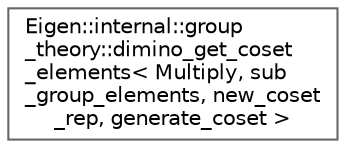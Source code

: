 digraph "类继承关系图"
{
 // LATEX_PDF_SIZE
  bgcolor="transparent";
  edge [fontname=Helvetica,fontsize=10,labelfontname=Helvetica,labelfontsize=10];
  node [fontname=Helvetica,fontsize=10,shape=box,height=0.2,width=0.4];
  rankdir="LR";
  Node0 [id="Node000000",label="Eigen::internal::group\l_theory::dimino_get_coset\l_elements\< Multiply, sub\l_group_elements, new_coset\l_rep, generate_coset \>",height=0.2,width=0.4,color="grey40", fillcolor="white", style="filled",URL="$struct_eigen_1_1internal_1_1group__theory_1_1dimino__get__coset__elements.html",tooltip=" "];
}
